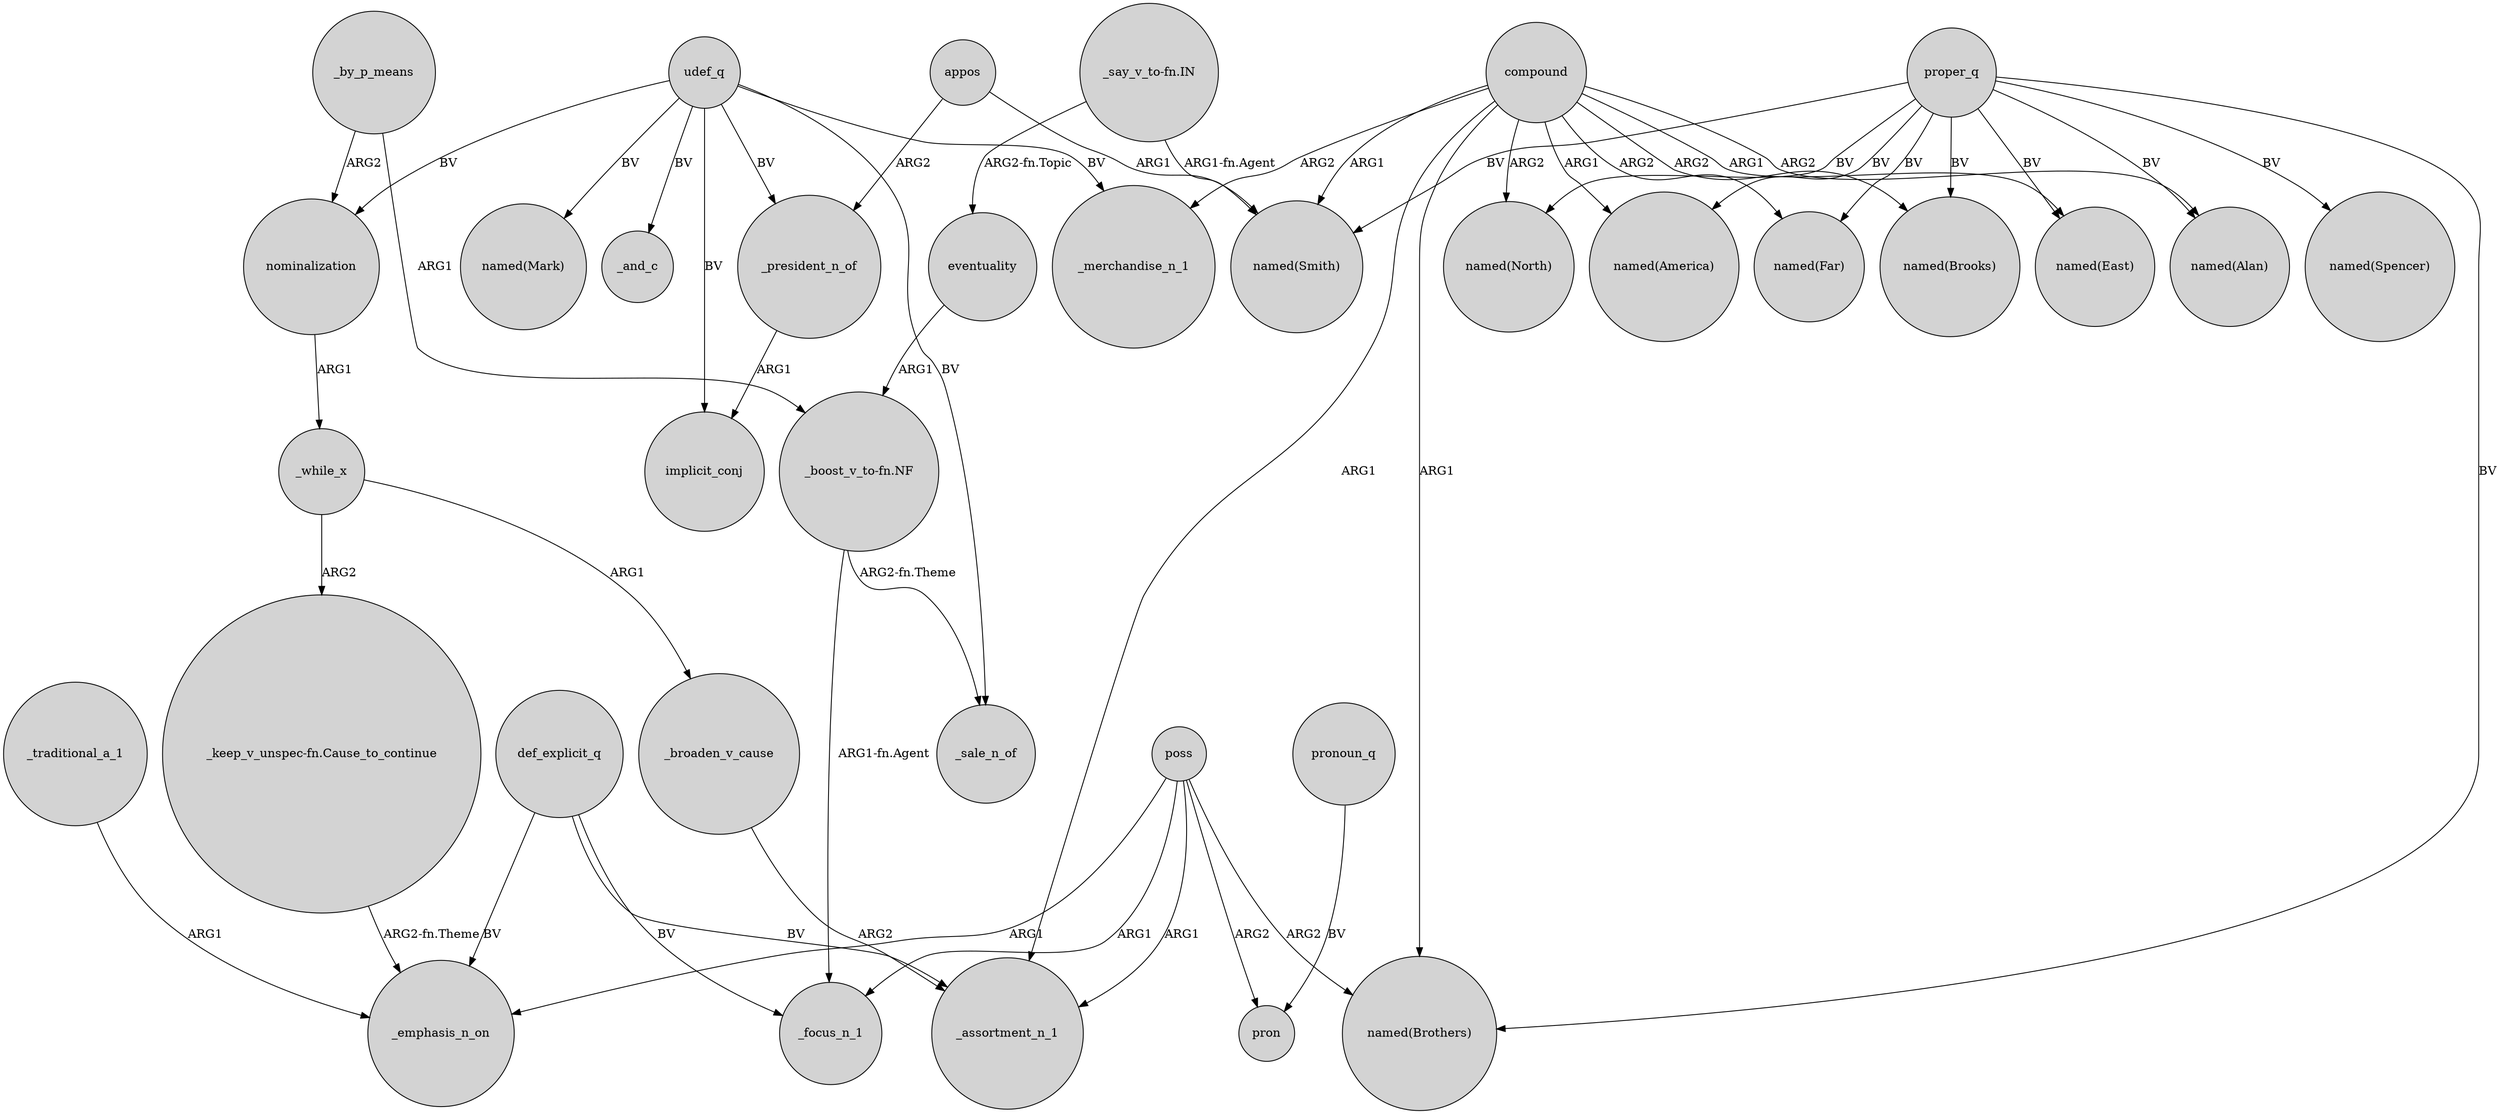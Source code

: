 digraph {
	node [shape=circle style=filled]
	compound -> _assortment_n_1 [label=ARG1]
	compound -> "named(North)" [label=ARG2]
	"_say_v_to-fn.IN" -> eventuality [label="ARG2-fn.Topic"]
	poss -> _emphasis_n_on [label=ARG1]
	_traditional_a_1 -> _emphasis_n_on [label=ARG1]
	_by_p_means -> nominalization [label=ARG2]
	proper_q -> "named(North)" [label=BV]
	poss -> pron [label=ARG2]
	_while_x -> "_keep_v_unspec-fn.Cause_to_continue" [label=ARG2]
	def_explicit_q -> _emphasis_n_on [label=BV]
	proper_q -> "named(Brothers)" [label=BV]
	"_boost_v_to-fn.NF" -> _focus_n_1 [label="ARG1-fn.Agent"]
	proper_q -> "named(Alan)" [label=BV]
	udef_q -> _merchandise_n_1 [label=BV]
	compound -> "named(America)" [label=ARG1]
	"_say_v_to-fn.IN" -> "named(Smith)" [label="ARG1-fn.Agent"]
	_while_x -> _broaden_v_cause [label=ARG1]
	compound -> "named(Far)" [label=ARG2]
	def_explicit_q -> _assortment_n_1 [label=BV]
	poss -> _focus_n_1 [label=ARG1]
	eventuality -> "_boost_v_to-fn.NF" [label=ARG1]
	udef_q -> implicit_conj [label=BV]
	"_boost_v_to-fn.NF" -> _sale_n_of [label="ARG2-fn.Theme"]
	compound -> "named(Brothers)" [label=ARG1]
	def_explicit_q -> _focus_n_1 [label=BV]
	poss -> "named(Brothers)" [label=ARG2]
	_by_p_means -> "_boost_v_to-fn.NF" [label=ARG1]
	nominalization -> _while_x [label=ARG1]
	appos -> _president_n_of [label=ARG2]
	pronoun_q -> pron [label=BV]
	proper_q -> "named(Spencer)" [label=BV]
	udef_q -> _president_n_of [label=BV]
	compound -> "named(Alan)" [label=ARG2]
	compound -> "named(Brooks)" [label=ARG2]
	compound -> "named(Smith)" [label=ARG1]
	compound -> "named(East)" [label=ARG1]
	"_keep_v_unspec-fn.Cause_to_continue" -> _emphasis_n_on [label="ARG2-fn.Theme"]
	udef_q -> nominalization [label=BV]
	udef_q -> _sale_n_of [label=BV]
	proper_q -> "named(Far)" [label=BV]
	proper_q -> "named(Brooks)" [label=BV]
	compound -> _merchandise_n_1 [label=ARG2]
	udef_q -> "named(Mark)" [label=BV]
	appos -> "named(Smith)" [label=ARG1]
	_president_n_of -> implicit_conj [label=ARG1]
	proper_q -> "named(Smith)" [label=BV]
	udef_q -> _and_c [label=BV]
	proper_q -> "named(East)" [label=BV]
	proper_q -> "named(America)" [label=BV]
	_broaden_v_cause -> _assortment_n_1 [label=ARG2]
	poss -> _assortment_n_1 [label=ARG1]
}
